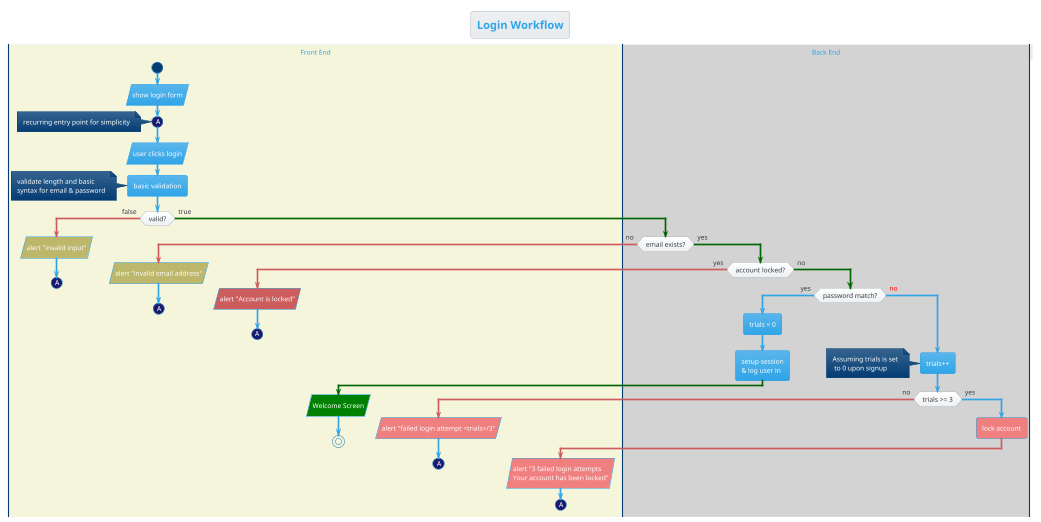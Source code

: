 @startuml
'https://plantuml.com/activity-diagram-beta
'Author: Hossam Elwahsh
!theme cerulean

title Login Workflow
scale 1000 width

|#beige|Front End|

start
|#lightgray|Back End|
|Front End|

:show login form/
#midnightblue:(A)
note left:recurring entry point for simplicity
label login_form
:user clicks login/
:basic validation;
note left: validate length and basic\nsyntax for email & password
if(valid?) then (false)
    -[#indianred]->
    #darkkhaki:alert "invalid input"/
    #midnightblue:(A)
    detach
else (true)
    -[#darkgreen]->
    |Back End|
    if(email exists?) then (no)
        -[#indianred]->
        |Front End|
        #darkkhaki:alert "invalid email address"/
        #midnightblue:(A)
        detach
    else (yes)
        -[#darkgreen]->
        |Back End|
        if(account locked?) then (yes)
                -[#indianred]->
                |Front End|
                #indianred:alert "Account is locked"/
                #midnightblue:(A)
                detach
            else (no)
            -[#darkgreen]->
            |Back End|
            if(password match?) then (yes)
                :trials = 0;
                :setup session\n& log user in;
                -[#darkgreen]->
                |Front End|
                #green:Welcome Screen/
                stop
            else (<color:red>no)
                |Back End|
                label sp_lab0
                label sp_lab1
                :trials++;
                note left:Assuming trials is set\n to 0 upon signup
                if(trials >= 3) then (no)
                    |Front End|
                    -[#indianred]->
                    #lightcoral:alert "failed login attempt <trials>/3"/
                    #midnightblue:(A)
                    detach

                else (yes)
                    |Back End|
                    #lightcoral:lock account;
                    |Front End|
                    -[#indianred]->
                    #lightcoral:alert "3 failed login attempts\nYour account has been locked"/
                    #midnightblue:(A)
                    detach






@enduml